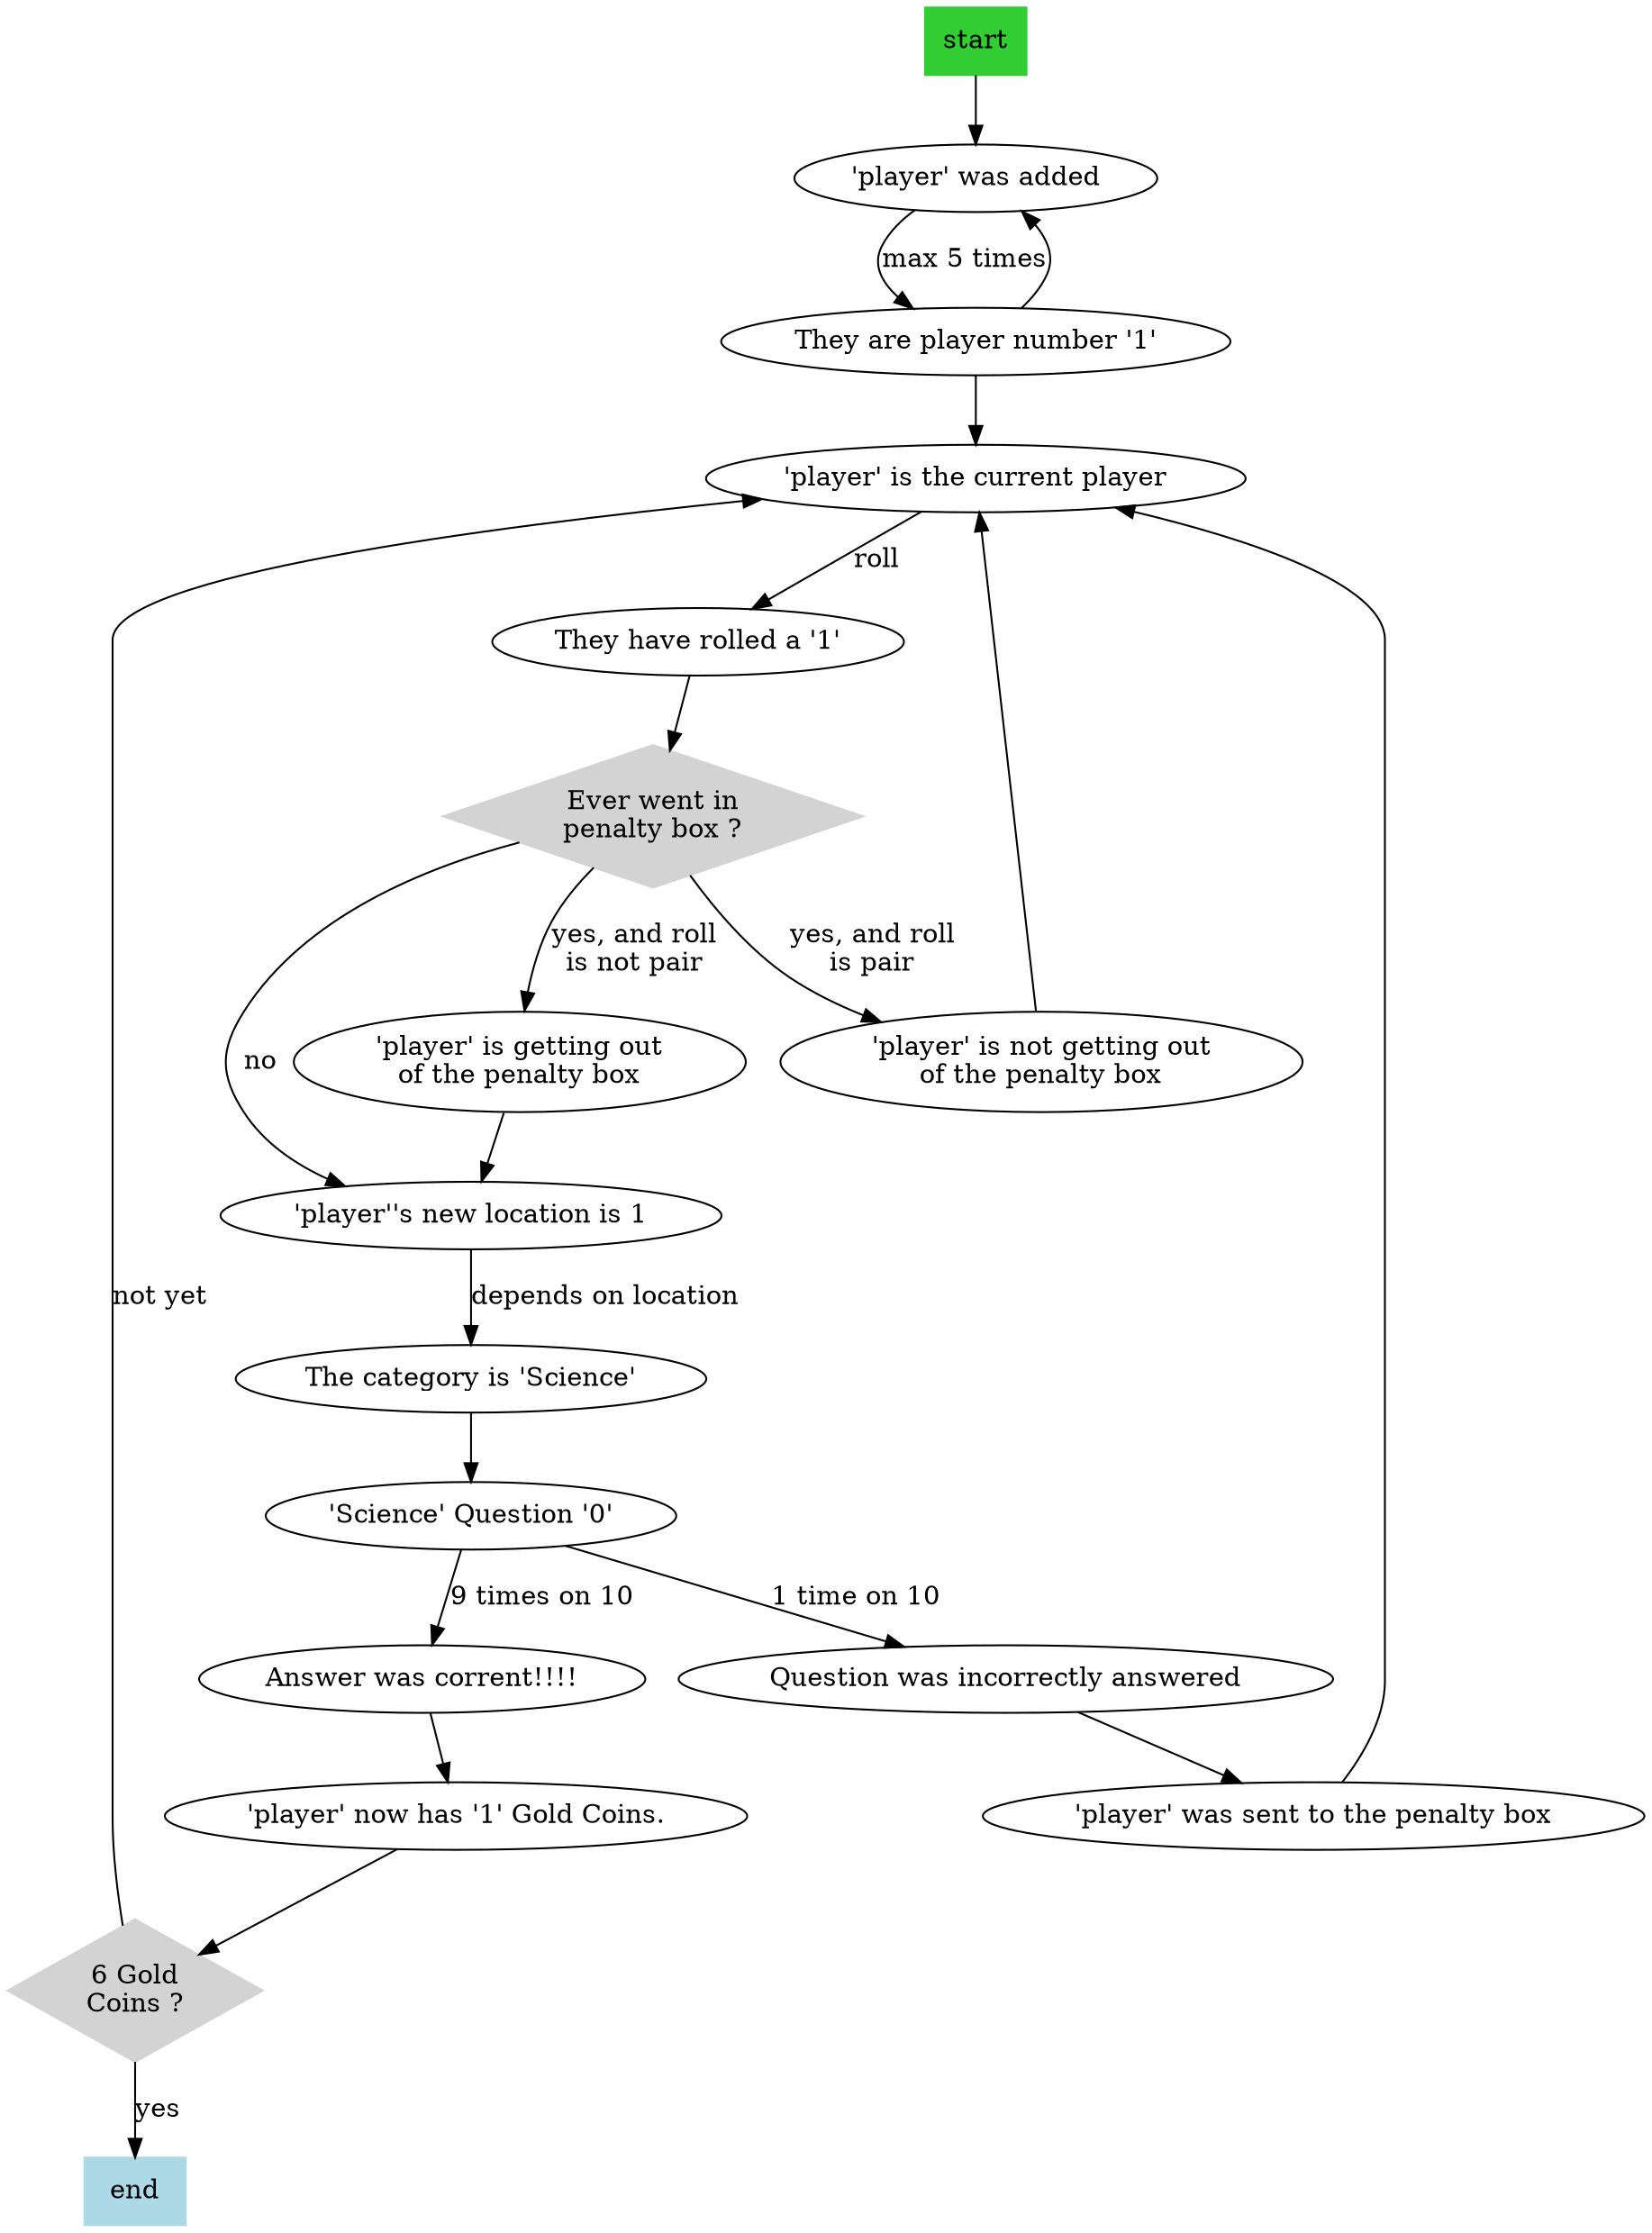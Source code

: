 digraph G {
	/* Add players */
	"start"                                           -> "'player' was added";
        "'player' was added"                              -> "They are player number '1'" [label="max 5 times"];
        "They are player number '1'"                      -> "'player' was added";
	"They are player number '1'"                      -> "'player' is the current player";

	/* Next player, rolling */
	"'player' is the current player"                  -> "They have rolled a '1'" [label="roll"];
	"They have rolled a '1'"                          -> "Ever went in\npenalty box ?";

	/* Never in penalty box */
        "Ever went in\npenalty box ?"                     -> "'player''s new location is 1" [label="no"];
        "'player''s new location is 1"                    -> "The category is 'Science'" [label="depends on location"];
	"The category is 'Science'"                       -> "'Science' Question '0'";

	/* Correct answer */
        "'Science' Question '0'"                          -> "Answer was corrent!!!!" [label="9 times on 10"];
	"Answer was corrent!!!!"                          -> "'player' now has '1' Gold Coins."
	"'player' now has '1' Gold Coins."                -> "6 Gold\nCoins ?";
	"6 Gold\nCoins ?"                                 -> "'player' is the current player" [label="not yet"];

	/* Wrong answer */
	"'Science' Question '0'"                          -> "Question was incorrectly answered" [label="1 time on 10"];
	"Question was incorrectly answered"               -> "'player' was sent to the penalty box";
	"'player' was sent to the penalty box"            -> "'player' is the current player";

	/* Getting out of penalty box */
	"Ever went in\npenalty box ?"                     -> "'player' is getting out\nof the penalty box" [label="yes, and roll\nis not pair"];
	"'player' is getting out\nof the penalty box"     -> "'player''s new location is 1";

	/* Not Getting out of penalty box */
	"Ever went in\npenalty box ?"                     -> "'player' is not getting out\nof the penalty box" [label="yes, and roll\nis pair"];
        "'player' is not getting out\nof the penalty box" -> "'player' is the current player";

	/* Winner */
	"6 Gold\nCoins ?"                                 -> "end" [label="yes"];

	/* Shapes */
	"start"                       [shape=rectangle,style=filled,color=limegreen];
	"end"                         [shape=rectangle,style=filled,color=lightblue];
	"Ever went in\npenalty box ?" [shape=diamond,style=filled,color=lightgrey];
	"6 Gold\nCoins ?"             [shape=diamond,style=filled,color=lightgrey];
}
